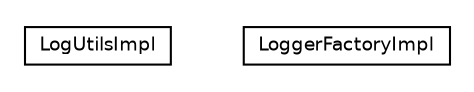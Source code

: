 #!/usr/local/bin/dot
#
# Class diagram 
# Generated by UmlGraph version 4.4 (http://www.spinellis.gr/sw/umlgraph)
#

digraph G {
	edge [fontname="Helvetica",fontsize=10,labelfontname="Helvetica",labelfontsize=10];
	node [fontname="Helvetica",fontsize=10,shape=plaintext];
	// it.apice.api.node.logging.impl.LogUtilsImpl
	c11038 [label=<<table border="0" cellborder="1" cellspacing="0" cellpadding="2" port="p" href="./LogUtilsImpl.html">
		<tr><td><table border="0" cellspacing="0" cellpadding="1">
			<tr><td> LogUtilsImpl </td></tr>
		</table></td></tr>
		</table>>, fontname="Helvetica", fontcolor="black", fontsize=9.0];
	// it.apice.api.node.logging.impl.LoggerFactoryImpl
	c11039 [label=<<table border="0" cellborder="1" cellspacing="0" cellpadding="2" port="p" href="./LoggerFactoryImpl.html">
		<tr><td><table border="0" cellspacing="0" cellpadding="1">
			<tr><td> LoggerFactoryImpl </td></tr>
		</table></td></tr>
		</table>>, fontname="Helvetica", fontcolor="black", fontsize=9.0];
}

